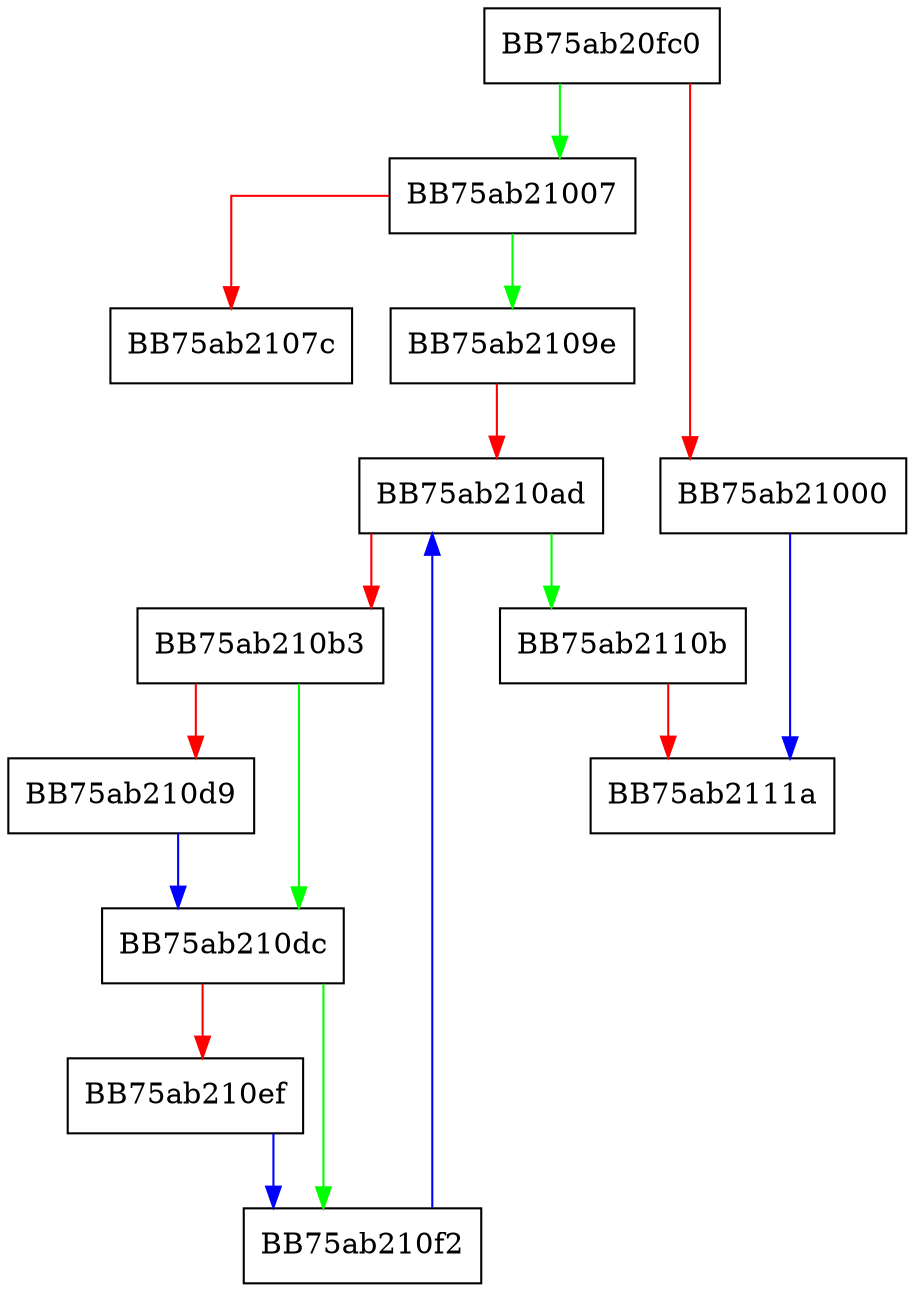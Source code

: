 digraph RollingQueueQueryKV {
  node [shape="box"];
  graph [splines=ortho];
  BB75ab20fc0 -> BB75ab21007 [color="green"];
  BB75ab20fc0 -> BB75ab21000 [color="red"];
  BB75ab21000 -> BB75ab2111a [color="blue"];
  BB75ab21007 -> BB75ab2109e [color="green"];
  BB75ab21007 -> BB75ab2107c [color="red"];
  BB75ab2109e -> BB75ab210ad [color="red"];
  BB75ab210ad -> BB75ab2110b [color="green"];
  BB75ab210ad -> BB75ab210b3 [color="red"];
  BB75ab210b3 -> BB75ab210dc [color="green"];
  BB75ab210b3 -> BB75ab210d9 [color="red"];
  BB75ab210d9 -> BB75ab210dc [color="blue"];
  BB75ab210dc -> BB75ab210f2 [color="green"];
  BB75ab210dc -> BB75ab210ef [color="red"];
  BB75ab210ef -> BB75ab210f2 [color="blue"];
  BB75ab210f2 -> BB75ab210ad [color="blue"];
  BB75ab2110b -> BB75ab2111a [color="red"];
}